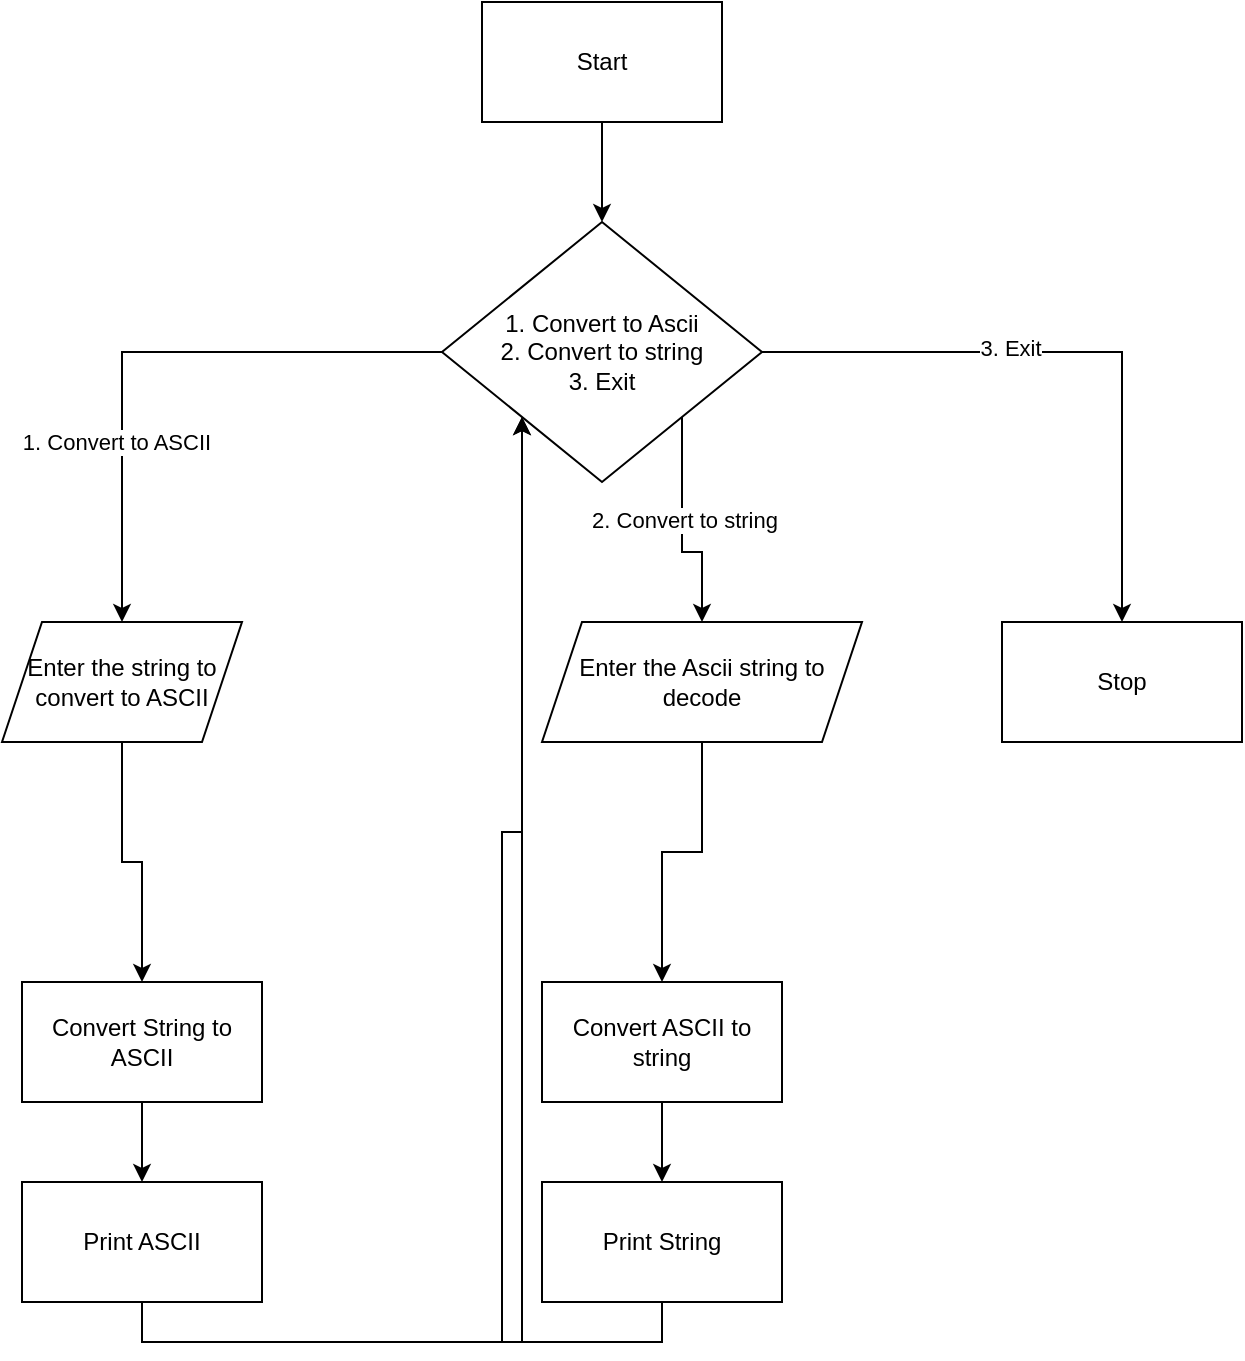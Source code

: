 <mxfile version="24.7.14">
  <diagram name="Page-1" id="yVfFV9pyPKtctsXBTbKy">
    <mxGraphModel dx="1562" dy="961" grid="1" gridSize="10" guides="1" tooltips="1" connect="1" arrows="1" fold="1" page="1" pageScale="1" pageWidth="827" pageHeight="1169" math="0" shadow="0">
      <root>
        <mxCell id="0" />
        <mxCell id="1" parent="0" />
        <mxCell id="FbOIm3eJ60noa3IpwHOt-22" style="edgeStyle=orthogonalEdgeStyle;rounded=0;orthogonalLoop=1;jettySize=auto;html=1;exitX=0.5;exitY=1;exitDx=0;exitDy=0;entryX=0.5;entryY=0;entryDx=0;entryDy=0;" edge="1" parent="1" source="FbOIm3eJ60noa3IpwHOt-1" target="FbOIm3eJ60noa3IpwHOt-2">
          <mxGeometry relative="1" as="geometry" />
        </mxCell>
        <mxCell id="FbOIm3eJ60noa3IpwHOt-1" value="Start" style="rounded=0;whiteSpace=wrap;html=1;" vertex="1" parent="1">
          <mxGeometry x="310" y="40" width="120" height="60" as="geometry" />
        </mxCell>
        <mxCell id="FbOIm3eJ60noa3IpwHOt-6" style="edgeStyle=orthogonalEdgeStyle;rounded=0;orthogonalLoop=1;jettySize=auto;html=1;exitX=1;exitY=0.5;exitDx=0;exitDy=0;entryX=0.5;entryY=0;entryDx=0;entryDy=0;" edge="1" parent="1" source="FbOIm3eJ60noa3IpwHOt-2" target="FbOIm3eJ60noa3IpwHOt-5">
          <mxGeometry relative="1" as="geometry" />
        </mxCell>
        <mxCell id="FbOIm3eJ60noa3IpwHOt-7" value="3. Exit" style="edgeLabel;html=1;align=center;verticalAlign=middle;resizable=0;points=[];" vertex="1" connectable="0" parent="FbOIm3eJ60noa3IpwHOt-6">
          <mxGeometry x="-0.213" y="2" relative="1" as="geometry">
            <mxPoint as="offset" />
          </mxGeometry>
        </mxCell>
        <mxCell id="FbOIm3eJ60noa3IpwHOt-8" style="edgeStyle=orthogonalEdgeStyle;rounded=0;orthogonalLoop=1;jettySize=auto;html=1;exitX=1;exitY=1;exitDx=0;exitDy=0;entryX=0.5;entryY=0;entryDx=0;entryDy=0;" edge="1" parent="1" source="FbOIm3eJ60noa3IpwHOt-2" target="FbOIm3eJ60noa3IpwHOt-4">
          <mxGeometry relative="1" as="geometry" />
        </mxCell>
        <mxCell id="FbOIm3eJ60noa3IpwHOt-9" value="2. Convert to string" style="edgeLabel;html=1;align=center;verticalAlign=middle;resizable=0;points=[];" vertex="1" connectable="0" parent="FbOIm3eJ60noa3IpwHOt-8">
          <mxGeometry x="-0.084" y="1" relative="1" as="geometry">
            <mxPoint as="offset" />
          </mxGeometry>
        </mxCell>
        <mxCell id="FbOIm3eJ60noa3IpwHOt-16" style="edgeStyle=orthogonalEdgeStyle;rounded=0;orthogonalLoop=1;jettySize=auto;html=1;exitX=0;exitY=0.5;exitDx=0;exitDy=0;entryX=0.5;entryY=0;entryDx=0;entryDy=0;" edge="1" parent="1" source="FbOIm3eJ60noa3IpwHOt-2" target="FbOIm3eJ60noa3IpwHOt-3">
          <mxGeometry relative="1" as="geometry" />
        </mxCell>
        <mxCell id="FbOIm3eJ60noa3IpwHOt-23" value="1. Convert to ASCII" style="edgeLabel;html=1;align=center;verticalAlign=middle;resizable=0;points=[];" vertex="1" connectable="0" parent="FbOIm3eJ60noa3IpwHOt-16">
          <mxGeometry x="0.39" y="-3" relative="1" as="geometry">
            <mxPoint as="offset" />
          </mxGeometry>
        </mxCell>
        <mxCell id="FbOIm3eJ60noa3IpwHOt-2" value="1. Convert to Ascii&lt;div&gt;2. Convert to string&lt;/div&gt;&lt;div&gt;3. Exit&lt;/div&gt;" style="rhombus;whiteSpace=wrap;html=1;" vertex="1" parent="1">
          <mxGeometry x="290" y="150" width="160" height="130" as="geometry" />
        </mxCell>
        <mxCell id="FbOIm3eJ60noa3IpwHOt-21" style="edgeStyle=orthogonalEdgeStyle;rounded=0;orthogonalLoop=1;jettySize=auto;html=1;exitX=0.5;exitY=1;exitDx=0;exitDy=0;" edge="1" parent="1" source="FbOIm3eJ60noa3IpwHOt-3" target="FbOIm3eJ60noa3IpwHOt-18">
          <mxGeometry relative="1" as="geometry" />
        </mxCell>
        <mxCell id="FbOIm3eJ60noa3IpwHOt-3" value="Enter the string to convert to ASCII" style="shape=parallelogram;perimeter=parallelogramPerimeter;whiteSpace=wrap;html=1;fixedSize=1;" vertex="1" parent="1">
          <mxGeometry x="70" y="350" width="120" height="60" as="geometry" />
        </mxCell>
        <mxCell id="FbOIm3eJ60noa3IpwHOt-10" style="edgeStyle=orthogonalEdgeStyle;rounded=0;orthogonalLoop=1;jettySize=auto;html=1;exitX=0.5;exitY=1;exitDx=0;exitDy=0;entryX=0.5;entryY=0;entryDx=0;entryDy=0;" edge="1" parent="1" source="FbOIm3eJ60noa3IpwHOt-4" target="FbOIm3eJ60noa3IpwHOt-11">
          <mxGeometry relative="1" as="geometry">
            <mxPoint x="400" y="520" as="targetPoint" />
            <Array as="points">
              <mxPoint x="400" y="465" />
              <mxPoint x="401" y="465" />
            </Array>
          </mxGeometry>
        </mxCell>
        <mxCell id="FbOIm3eJ60noa3IpwHOt-4" value="Enter the Ascii string to decode" style="shape=parallelogram;perimeter=parallelogramPerimeter;whiteSpace=wrap;html=1;fixedSize=1;" vertex="1" parent="1">
          <mxGeometry x="340" y="350" width="160" height="60" as="geometry" />
        </mxCell>
        <mxCell id="FbOIm3eJ60noa3IpwHOt-5" value="Stop" style="rounded=0;whiteSpace=wrap;html=1;" vertex="1" parent="1">
          <mxGeometry x="570" y="350" width="120" height="60" as="geometry" />
        </mxCell>
        <mxCell id="FbOIm3eJ60noa3IpwHOt-13" style="edgeStyle=orthogonalEdgeStyle;rounded=0;orthogonalLoop=1;jettySize=auto;html=1;exitX=0.5;exitY=1;exitDx=0;exitDy=0;" edge="1" parent="1" source="FbOIm3eJ60noa3IpwHOt-11" target="FbOIm3eJ60noa3IpwHOt-12">
          <mxGeometry relative="1" as="geometry" />
        </mxCell>
        <mxCell id="FbOIm3eJ60noa3IpwHOt-11" value="Convert ASCII to string" style="rounded=0;whiteSpace=wrap;html=1;" vertex="1" parent="1">
          <mxGeometry x="340" y="530" width="120" height="60" as="geometry" />
        </mxCell>
        <mxCell id="FbOIm3eJ60noa3IpwHOt-14" style="edgeStyle=orthogonalEdgeStyle;rounded=0;orthogonalLoop=1;jettySize=auto;html=1;exitX=0.5;exitY=1;exitDx=0;exitDy=0;entryX=0;entryY=1;entryDx=0;entryDy=0;" edge="1" parent="1" source="FbOIm3eJ60noa3IpwHOt-12" target="FbOIm3eJ60noa3IpwHOt-2">
          <mxGeometry relative="1" as="geometry" />
        </mxCell>
        <mxCell id="FbOIm3eJ60noa3IpwHOt-12" value="Print String" style="rounded=0;whiteSpace=wrap;html=1;" vertex="1" parent="1">
          <mxGeometry x="340" y="630" width="120" height="60" as="geometry" />
        </mxCell>
        <mxCell id="FbOIm3eJ60noa3IpwHOt-17" style="edgeStyle=orthogonalEdgeStyle;rounded=0;orthogonalLoop=1;jettySize=auto;html=1;exitX=0.5;exitY=1;exitDx=0;exitDy=0;" edge="1" parent="1" source="FbOIm3eJ60noa3IpwHOt-18" target="FbOIm3eJ60noa3IpwHOt-19">
          <mxGeometry relative="1" as="geometry" />
        </mxCell>
        <mxCell id="FbOIm3eJ60noa3IpwHOt-18" value="Convert String to ASCII" style="rounded=0;whiteSpace=wrap;html=1;" vertex="1" parent="1">
          <mxGeometry x="80" y="530" width="120" height="60" as="geometry" />
        </mxCell>
        <mxCell id="FbOIm3eJ60noa3IpwHOt-20" style="edgeStyle=orthogonalEdgeStyle;rounded=0;orthogonalLoop=1;jettySize=auto;html=1;exitX=0.5;exitY=1;exitDx=0;exitDy=0;entryX=0;entryY=1;entryDx=0;entryDy=0;" edge="1" parent="1" source="FbOIm3eJ60noa3IpwHOt-19" target="FbOIm3eJ60noa3IpwHOt-2">
          <mxGeometry relative="1" as="geometry" />
        </mxCell>
        <mxCell id="FbOIm3eJ60noa3IpwHOt-19" value="Print ASCII" style="rounded=0;whiteSpace=wrap;html=1;" vertex="1" parent="1">
          <mxGeometry x="80" y="630" width="120" height="60" as="geometry" />
        </mxCell>
      </root>
    </mxGraphModel>
  </diagram>
</mxfile>
